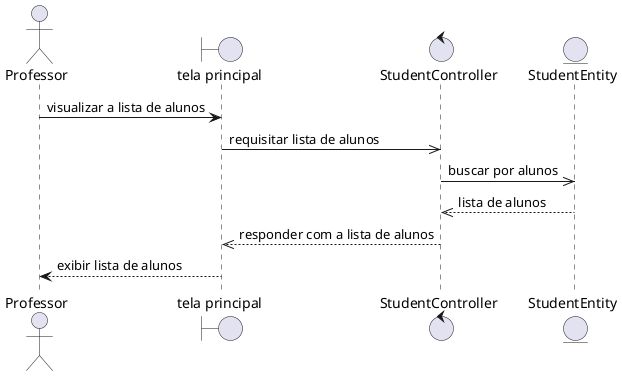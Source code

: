 @startuml
actor Professor
boundary "tela principal" as home
'boundary "tela de documentos" as documentos
control StudentController
'control DocumentController
entity StudentEntity
'entity DocumentEntity

Professor -> home: visualizar a lista de alunos
home ->> StudentController: requisitar lista de alunos
StudentController ->> StudentEntity: buscar por alunos
StudentEntity -->> StudentController: lista de alunos
StudentController -->> home: responder com a lista de alunos
home --> Professor: exibir lista de alunos

'Professor ->> home: selecionar um aluno
'home ->> documentos: direcionar
'documentos ->> DocumentController: requisitar por todos os documentos deste aluno
'DocumentController ->> DocumentEntity: buscar por todos os documentos deste aluno
'DocumentEntity -->> DocumentController: retornar lista de documentos do aluno
'DocumentController -->> documentos: responder com a lista de documentos
@enduml